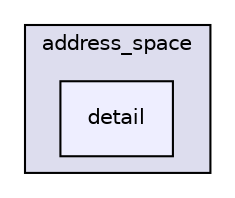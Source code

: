 digraph "include/CL/sycl/address_space/detail" {
  bgcolor=transparent;
  compound=true
  node [ fontsize="10", fontname="Helvetica"];
  edge [ labelfontsize="10", labelfontname="Helvetica"];
  subgraph clusterdir_6add4c3edfd99f2498aaa03850ae2f92 {
    graph [ bgcolor="#ddddee", pencolor="black", label="address_space" fontname="Helvetica", fontsize="10", URL="dir_6add4c3edfd99f2498aaa03850ae2f92.html"]
  dir_9661ef89acfed6a9edb7e85c5203c3d4 [shape=box, label="detail", style="filled", fillcolor="#eeeeff", pencolor="black", URL="dir_9661ef89acfed6a9edb7e85c5203c3d4.html"];
  }
}
